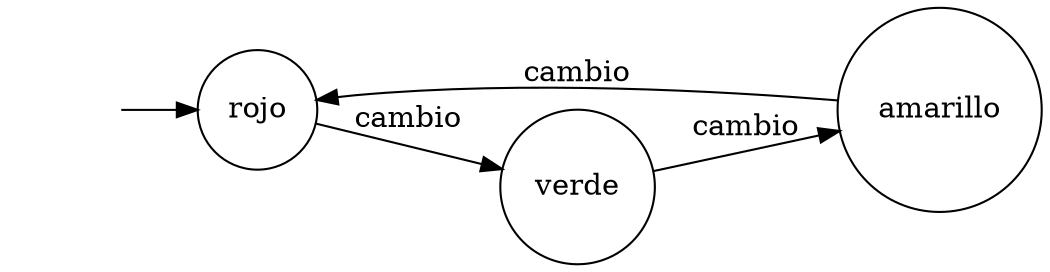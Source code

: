 digraph "Semaforo Simple" {
	graph [rankdir=LR]
	"" [label="" shape=plaintext]
	amarillo [label=amarillo shape=circle]
	rojo [label=rojo shape=circle]
	verde [label=verde shape=circle]
	"" -> rojo [label=""]
	rojo -> verde [label=cambio]
	verde -> amarillo [label=cambio]
	amarillo -> rojo [label=cambio]
}
